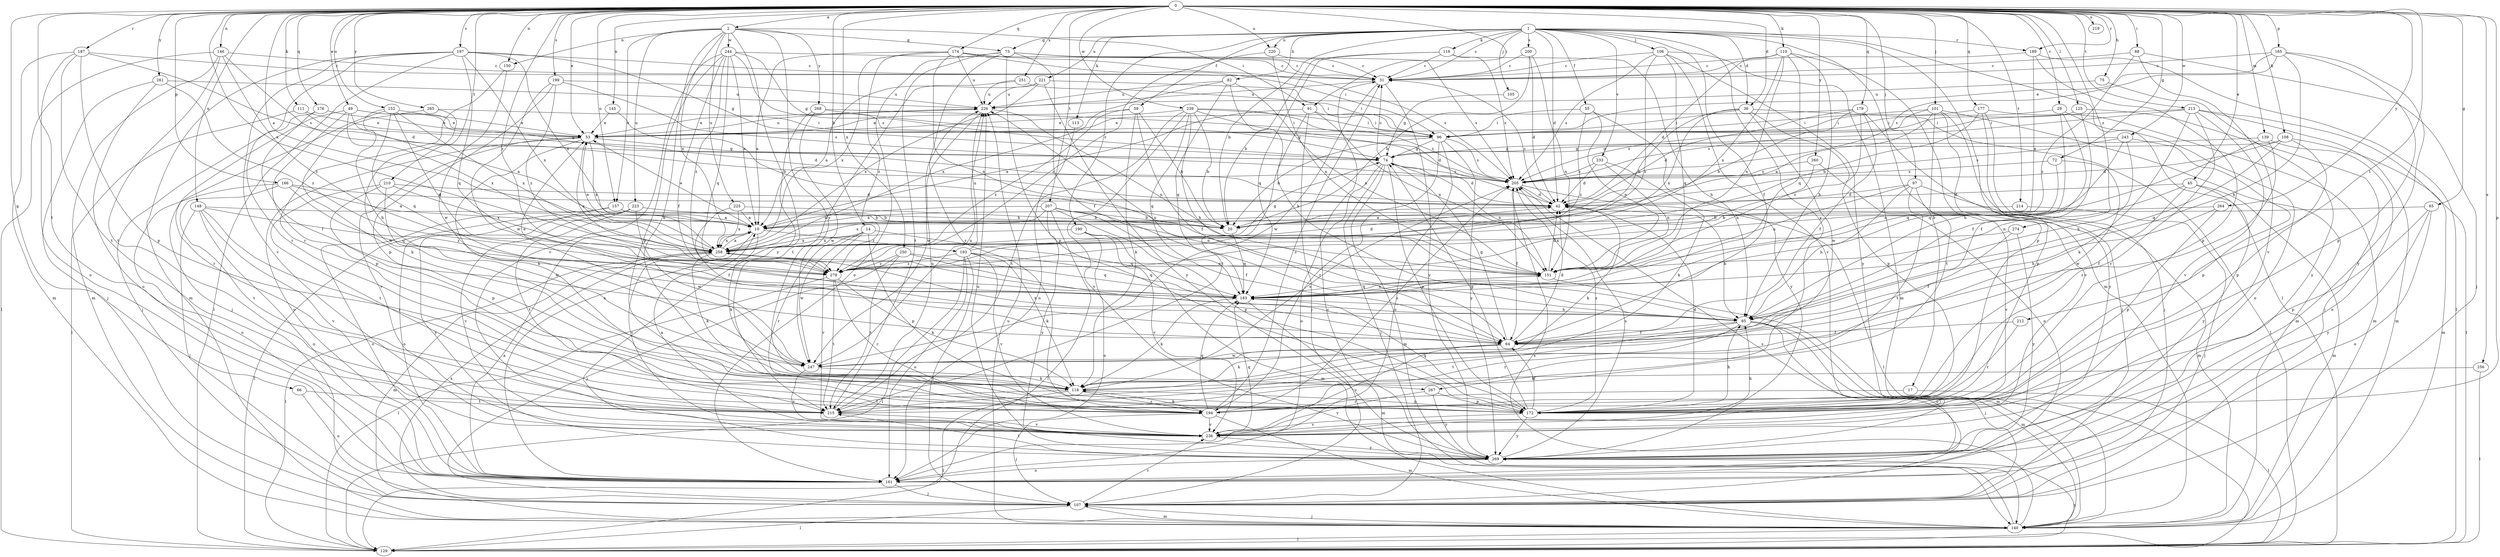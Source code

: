 strict digraph  {
0;
1;
2;
10;
14;
17;
20;
29;
31;
36;
42;
45;
49;
53;
55;
59;
64;
65;
66;
72;
73;
74;
75;
82;
85;
88;
91;
96;
97;
101;
105;
106;
107;
108;
110;
111;
113;
116;
118;
125;
129;
139;
140;
145;
146;
148;
150;
151;
152;
157;
161;
165;
166;
172;
174;
176;
177;
179;
183;
187;
189;
190;
193;
194;
197;
199;
200;
205;
207;
210;
212;
213;
214;
215;
219;
220;
221;
223;
225;
226;
233;
236;
239;
243;
244;
247;
250;
251;
256;
258;
260;
261;
264;
265;
267;
268;
269;
274;
279;
0 -> 2  [label=a];
0 -> 10  [label=a];
0 -> 14  [label=b];
0 -> 29  [label=c];
0 -> 36  [label=d];
0 -> 45  [label=e];
0 -> 49  [label=e];
0 -> 53  [label=e];
0 -> 65  [label=g];
0 -> 66  [label=g];
0 -> 72  [label=g];
0 -> 75  [label=h];
0 -> 88  [label=i];
0 -> 91  [label=i];
0 -> 97  [label=j];
0 -> 101  [label=j];
0 -> 108  [label=k];
0 -> 110  [label=k];
0 -> 111  [label=k];
0 -> 125  [label=l];
0 -> 139  [label=m];
0 -> 145  [label=n];
0 -> 146  [label=n];
0 -> 148  [label=n];
0 -> 150  [label=n];
0 -> 152  [label=o];
0 -> 157  [label=o];
0 -> 165  [label=p];
0 -> 166  [label=p];
0 -> 172  [label=p];
0 -> 174  [label=q];
0 -> 176  [label=q];
0 -> 177  [label=q];
0 -> 179  [label=q];
0 -> 187  [label=r];
0 -> 189  [label=r];
0 -> 197  [label=s];
0 -> 199  [label=s];
0 -> 207  [label=t];
0 -> 210  [label=t];
0 -> 212  [label=t];
0 -> 213  [label=t];
0 -> 214  [label=t];
0 -> 215  [label=t];
0 -> 219  [label=u];
0 -> 220  [label=u];
0 -> 239  [label=w];
0 -> 243  [label=w];
0 -> 250  [label=x];
0 -> 251  [label=x];
0 -> 256  [label=x];
0 -> 258  [label=x];
0 -> 260  [label=y];
0 -> 261  [label=y];
0 -> 264  [label=y];
0 -> 265  [label=y];
0 -> 274  [label=z];
0 -> 279  [label=z];
1 -> 17  [label=b];
1 -> 20  [label=b];
1 -> 31  [label=c];
1 -> 36  [label=d];
1 -> 42  [label=d];
1 -> 55  [label=f];
1 -> 59  [label=f];
1 -> 64  [label=f];
1 -> 73  [label=g];
1 -> 82  [label=h];
1 -> 105  [label=j];
1 -> 106  [label=j];
1 -> 113  [label=k];
1 -> 116  [label=k];
1 -> 129  [label=l];
1 -> 140  [label=m];
1 -> 189  [label=r];
1 -> 190  [label=r];
1 -> 200  [label=s];
1 -> 220  [label=u];
1 -> 221  [label=u];
1 -> 233  [label=v];
1 -> 267  [label=y];
2 -> 73  [label=g];
2 -> 91  [label=i];
2 -> 118  [label=k];
2 -> 150  [label=n];
2 -> 157  [label=o];
2 -> 223  [label=u];
2 -> 225  [label=u];
2 -> 244  [label=w];
2 -> 258  [label=x];
2 -> 267  [label=y];
2 -> 268  [label=y];
2 -> 269  [label=y];
10 -> 53  [label=e];
10 -> 118  [label=k];
10 -> 193  [label=r];
10 -> 236  [label=v];
10 -> 258  [label=x];
14 -> 172  [label=p];
14 -> 183  [label=q];
14 -> 194  [label=r];
14 -> 236  [label=v];
14 -> 247  [label=w];
14 -> 258  [label=x];
17 -> 129  [label=l];
17 -> 194  [label=r];
20 -> 183  [label=q];
29 -> 64  [label=f];
29 -> 85  [label=h];
29 -> 96  [label=i];
29 -> 161  [label=o];
31 -> 226  [label=u];
31 -> 247  [label=w];
31 -> 269  [label=y];
36 -> 20  [label=b];
36 -> 96  [label=i];
36 -> 129  [label=l];
36 -> 172  [label=p];
36 -> 247  [label=w];
36 -> 258  [label=x];
42 -> 10  [label=a];
42 -> 31  [label=c];
42 -> 85  [label=h];
42 -> 118  [label=k];
45 -> 42  [label=d];
45 -> 64  [label=f];
45 -> 140  [label=m];
45 -> 151  [label=n];
45 -> 269  [label=y];
49 -> 10  [label=a];
49 -> 42  [label=d];
49 -> 53  [label=e];
49 -> 172  [label=p];
49 -> 194  [label=r];
49 -> 258  [label=x];
53 -> 74  [label=g];
53 -> 118  [label=k];
53 -> 161  [label=o];
53 -> 226  [label=u];
53 -> 236  [label=v];
53 -> 258  [label=x];
53 -> 279  [label=z];
55 -> 96  [label=i];
55 -> 151  [label=n];
55 -> 269  [label=y];
55 -> 279  [label=z];
59 -> 20  [label=b];
59 -> 53  [label=e];
59 -> 64  [label=f];
59 -> 118  [label=k];
59 -> 279  [label=z];
64 -> 42  [label=d];
64 -> 74  [label=g];
64 -> 118  [label=k];
64 -> 236  [label=v];
64 -> 247  [label=w];
64 -> 258  [label=x];
65 -> 20  [label=b];
65 -> 161  [label=o];
65 -> 172  [label=p];
65 -> 269  [label=y];
66 -> 161  [label=o];
66 -> 215  [label=t];
72 -> 151  [label=n];
72 -> 205  [label=s];
72 -> 247  [label=w];
73 -> 31  [label=c];
73 -> 64  [label=f];
73 -> 161  [label=o];
73 -> 172  [label=p];
73 -> 194  [label=r];
73 -> 205  [label=s];
73 -> 215  [label=t];
74 -> 31  [label=c];
74 -> 42  [label=d];
74 -> 107  [label=j];
74 -> 140  [label=m];
74 -> 151  [label=n];
74 -> 161  [label=o];
74 -> 172  [label=p];
74 -> 205  [label=s];
75 -> 226  [label=u];
75 -> 269  [label=y];
82 -> 85  [label=h];
82 -> 151  [label=n];
82 -> 183  [label=q];
82 -> 226  [label=u];
82 -> 258  [label=x];
85 -> 53  [label=e];
85 -> 64  [label=f];
85 -> 107  [label=j];
85 -> 140  [label=m];
85 -> 161  [label=o];
85 -> 194  [label=r];
85 -> 215  [label=t];
85 -> 226  [label=u];
88 -> 31  [label=c];
88 -> 107  [label=j];
88 -> 236  [label=v];
88 -> 279  [label=z];
91 -> 10  [label=a];
91 -> 96  [label=i];
91 -> 107  [label=j];
91 -> 151  [label=n];
91 -> 215  [label=t];
96 -> 20  [label=b];
96 -> 74  [label=g];
96 -> 161  [label=o];
96 -> 194  [label=r];
96 -> 205  [label=s];
96 -> 269  [label=y];
97 -> 42  [label=d];
97 -> 85  [label=h];
97 -> 140  [label=m];
97 -> 151  [label=n];
97 -> 215  [label=t];
97 -> 236  [label=v];
101 -> 10  [label=a];
101 -> 42  [label=d];
101 -> 96  [label=i];
101 -> 107  [label=j];
101 -> 140  [label=m];
101 -> 215  [label=t];
101 -> 236  [label=v];
105 -> 74  [label=g];
106 -> 31  [label=c];
106 -> 140  [label=m];
106 -> 183  [label=q];
106 -> 205  [label=s];
106 -> 236  [label=v];
106 -> 269  [label=y];
106 -> 279  [label=z];
107 -> 129  [label=l];
107 -> 140  [label=m];
107 -> 205  [label=s];
107 -> 236  [label=v];
107 -> 258  [label=x];
108 -> 42  [label=d];
108 -> 74  [label=g];
108 -> 140  [label=m];
108 -> 172  [label=p];
108 -> 183  [label=q];
110 -> 31  [label=c];
110 -> 42  [label=d];
110 -> 85  [label=h];
110 -> 151  [label=n];
110 -> 172  [label=p];
110 -> 183  [label=q];
110 -> 258  [label=x];
111 -> 53  [label=e];
111 -> 74  [label=g];
111 -> 129  [label=l];
113 -> 161  [label=o];
116 -> 20  [label=b];
116 -> 31  [label=c];
116 -> 85  [label=h];
116 -> 183  [label=q];
116 -> 205  [label=s];
118 -> 129  [label=l];
118 -> 172  [label=p];
118 -> 194  [label=r];
118 -> 205  [label=s];
118 -> 215  [label=t];
125 -> 64  [label=f];
125 -> 96  [label=i];
125 -> 107  [label=j];
129 -> 269  [label=y];
139 -> 74  [label=g];
139 -> 161  [label=o];
139 -> 183  [label=q];
139 -> 194  [label=r];
140 -> 31  [label=c];
140 -> 107  [label=j];
140 -> 129  [label=l];
140 -> 205  [label=s];
140 -> 226  [label=u];
145 -> 20  [label=b];
145 -> 53  [label=e];
146 -> 31  [label=c];
146 -> 42  [label=d];
146 -> 129  [label=l];
146 -> 140  [label=m];
146 -> 215  [label=t];
146 -> 279  [label=z];
148 -> 20  [label=b];
148 -> 107  [label=j];
148 -> 161  [label=o];
148 -> 194  [label=r];
148 -> 236  [label=v];
148 -> 279  [label=z];
150 -> 194  [label=r];
150 -> 247  [label=w];
151 -> 42  [label=d];
151 -> 140  [label=m];
151 -> 183  [label=q];
152 -> 53  [label=e];
152 -> 85  [label=h];
152 -> 107  [label=j];
152 -> 183  [label=q];
152 -> 258  [label=x];
152 -> 279  [label=z];
157 -> 10  [label=a];
157 -> 20  [label=b];
157 -> 161  [label=o];
157 -> 269  [label=y];
161 -> 10  [label=a];
161 -> 107  [label=j];
165 -> 31  [label=c];
165 -> 53  [label=e];
165 -> 85  [label=h];
165 -> 172  [label=p];
165 -> 205  [label=s];
165 -> 269  [label=y];
166 -> 10  [label=a];
166 -> 42  [label=d];
166 -> 161  [label=o];
166 -> 183  [label=q];
166 -> 215  [label=t];
172 -> 42  [label=d];
172 -> 64  [label=f];
172 -> 74  [label=g];
172 -> 85  [label=h];
172 -> 183  [label=q];
172 -> 205  [label=s];
172 -> 236  [label=v];
172 -> 269  [label=y];
174 -> 10  [label=a];
174 -> 31  [label=c];
174 -> 96  [label=i];
174 -> 151  [label=n];
174 -> 205  [label=s];
174 -> 226  [label=u];
174 -> 258  [label=x];
174 -> 279  [label=z];
176 -> 53  [label=e];
176 -> 64  [label=f];
176 -> 107  [label=j];
177 -> 20  [label=b];
177 -> 96  [label=i];
177 -> 107  [label=j];
177 -> 140  [label=m];
177 -> 172  [label=p];
179 -> 20  [label=b];
179 -> 53  [label=e];
179 -> 64  [label=f];
179 -> 205  [label=s];
179 -> 269  [label=y];
179 -> 279  [label=z];
183 -> 85  [label=h];
183 -> 118  [label=k];
183 -> 140  [label=m];
183 -> 151  [label=n];
187 -> 31  [label=c];
187 -> 140  [label=m];
187 -> 161  [label=o];
187 -> 172  [label=p];
187 -> 205  [label=s];
187 -> 215  [label=t];
189 -> 10  [label=a];
189 -> 31  [label=c];
189 -> 129  [label=l];
189 -> 172  [label=p];
190 -> 140  [label=m];
190 -> 161  [label=o];
190 -> 236  [label=v];
190 -> 258  [label=x];
193 -> 42  [label=d];
193 -> 107  [label=j];
193 -> 118  [label=k];
193 -> 129  [label=l];
193 -> 161  [label=o];
193 -> 183  [label=q];
193 -> 226  [label=u];
193 -> 236  [label=v];
193 -> 279  [label=z];
194 -> 31  [label=c];
194 -> 107  [label=j];
194 -> 118  [label=k];
194 -> 140  [label=m];
194 -> 183  [label=q];
194 -> 205  [label=s];
194 -> 236  [label=v];
197 -> 10  [label=a];
197 -> 31  [label=c];
197 -> 74  [label=g];
197 -> 129  [label=l];
197 -> 140  [label=m];
197 -> 183  [label=q];
197 -> 194  [label=r];
197 -> 236  [label=v];
197 -> 258  [label=x];
199 -> 172  [label=p];
199 -> 205  [label=s];
199 -> 226  [label=u];
199 -> 247  [label=w];
199 -> 279  [label=z];
200 -> 20  [label=b];
200 -> 31  [label=c];
200 -> 42  [label=d];
200 -> 151  [label=n];
205 -> 42  [label=d];
205 -> 64  [label=f];
205 -> 129  [label=l];
207 -> 10  [label=a];
207 -> 20  [label=b];
207 -> 64  [label=f];
207 -> 129  [label=l];
207 -> 151  [label=n];
207 -> 172  [label=p];
207 -> 258  [label=x];
207 -> 269  [label=y];
210 -> 42  [label=d];
210 -> 172  [label=p];
210 -> 215  [label=t];
210 -> 247  [label=w];
210 -> 258  [label=x];
212 -> 64  [label=f];
212 -> 194  [label=r];
213 -> 96  [label=i];
213 -> 118  [label=k];
213 -> 129  [label=l];
213 -> 140  [label=m];
213 -> 194  [label=r];
213 -> 205  [label=s];
213 -> 236  [label=v];
214 -> 10  [label=a];
214 -> 107  [label=j];
215 -> 226  [label=u];
215 -> 236  [label=v];
220 -> 31  [label=c];
220 -> 151  [label=n];
220 -> 279  [label=z];
221 -> 10  [label=a];
221 -> 96  [label=i];
221 -> 226  [label=u];
221 -> 258  [label=x];
221 -> 269  [label=y];
223 -> 20  [label=b];
223 -> 129  [label=l];
223 -> 161  [label=o];
223 -> 215  [label=t];
223 -> 236  [label=v];
223 -> 247  [label=w];
225 -> 10  [label=a];
225 -> 20  [label=b];
225 -> 64  [label=f];
225 -> 258  [label=x];
226 -> 53  [label=e];
226 -> 151  [label=n];
226 -> 247  [label=w];
233 -> 42  [label=d];
233 -> 118  [label=k];
233 -> 151  [label=n];
233 -> 205  [label=s];
236 -> 10  [label=a];
236 -> 85  [label=h];
236 -> 183  [label=q];
236 -> 269  [label=y];
239 -> 20  [label=b];
239 -> 42  [label=d];
239 -> 53  [label=e];
239 -> 85  [label=h];
239 -> 96  [label=i];
239 -> 183  [label=q];
239 -> 205  [label=s];
239 -> 215  [label=t];
239 -> 269  [label=y];
243 -> 74  [label=g];
243 -> 85  [label=h];
243 -> 172  [label=p];
243 -> 183  [label=q];
243 -> 205  [label=s];
244 -> 10  [label=a];
244 -> 31  [label=c];
244 -> 64  [label=f];
244 -> 74  [label=g];
244 -> 172  [label=p];
244 -> 183  [label=q];
244 -> 205  [label=s];
244 -> 236  [label=v];
244 -> 279  [label=z];
247 -> 118  [label=k];
247 -> 226  [label=u];
247 -> 236  [label=v];
250 -> 64  [label=f];
250 -> 107  [label=j];
250 -> 183  [label=q];
250 -> 215  [label=t];
250 -> 279  [label=z];
251 -> 96  [label=i];
251 -> 215  [label=t];
251 -> 226  [label=u];
256 -> 118  [label=k];
256 -> 129  [label=l];
258 -> 10  [label=a];
258 -> 53  [label=e];
258 -> 74  [label=g];
258 -> 118  [label=k];
258 -> 129  [label=l];
258 -> 140  [label=m];
258 -> 151  [label=n];
260 -> 151  [label=n];
260 -> 161  [label=o];
260 -> 205  [label=s];
261 -> 107  [label=j];
261 -> 161  [label=o];
261 -> 226  [label=u];
261 -> 279  [label=z];
264 -> 20  [label=b];
264 -> 85  [label=h];
264 -> 172  [label=p];
265 -> 96  [label=i];
265 -> 118  [label=k];
265 -> 247  [label=w];
267 -> 172  [label=p];
267 -> 236  [label=v];
267 -> 269  [label=y];
268 -> 74  [label=g];
268 -> 96  [label=i];
268 -> 161  [label=o];
268 -> 247  [label=w];
269 -> 161  [label=o];
269 -> 205  [label=s];
269 -> 215  [label=t];
269 -> 226  [label=u];
274 -> 64  [label=f];
274 -> 258  [label=x];
274 -> 269  [label=y];
279 -> 118  [label=k];
279 -> 129  [label=l];
279 -> 194  [label=r];
279 -> 215  [label=t];
}

